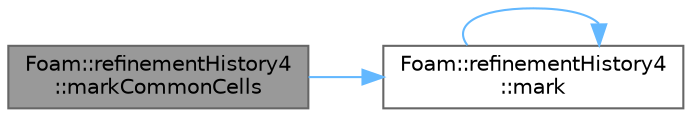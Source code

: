 digraph "Foam::refinementHistory4::markCommonCells"
{
 // LATEX_PDF_SIZE
  bgcolor="transparent";
  edge [fontname=Helvetica,fontsize=10,labelfontname=Helvetica,labelfontsize=10];
  node [fontname=Helvetica,fontsize=10,shape=box,height=0.2,width=0.4];
  rankdir="LR";
  Node1 [id="Node000001",label="Foam::refinementHistory4\l::markCommonCells",height=0.2,width=0.4,color="gray40", fillcolor="grey60", style="filled", fontcolor="black",tooltip=" "];
  Node1 -> Node2 [id="edge1_Node000001_Node000002",color="steelblue1",style="solid",tooltip=" "];
  Node2 [id="Node000002",label="Foam::refinementHistory4\l::mark",height=0.2,width=0.4,color="grey40", fillcolor="white", style="filled",URL="$classFoam_1_1refinementHistory4.html#a80ec8f8d7ee18a579540efbc0e3259dd",tooltip=" "];
  Node2 -> Node2 [id="edge2_Node000002_Node000002",color="steelblue1",style="solid",tooltip=" "];
}
